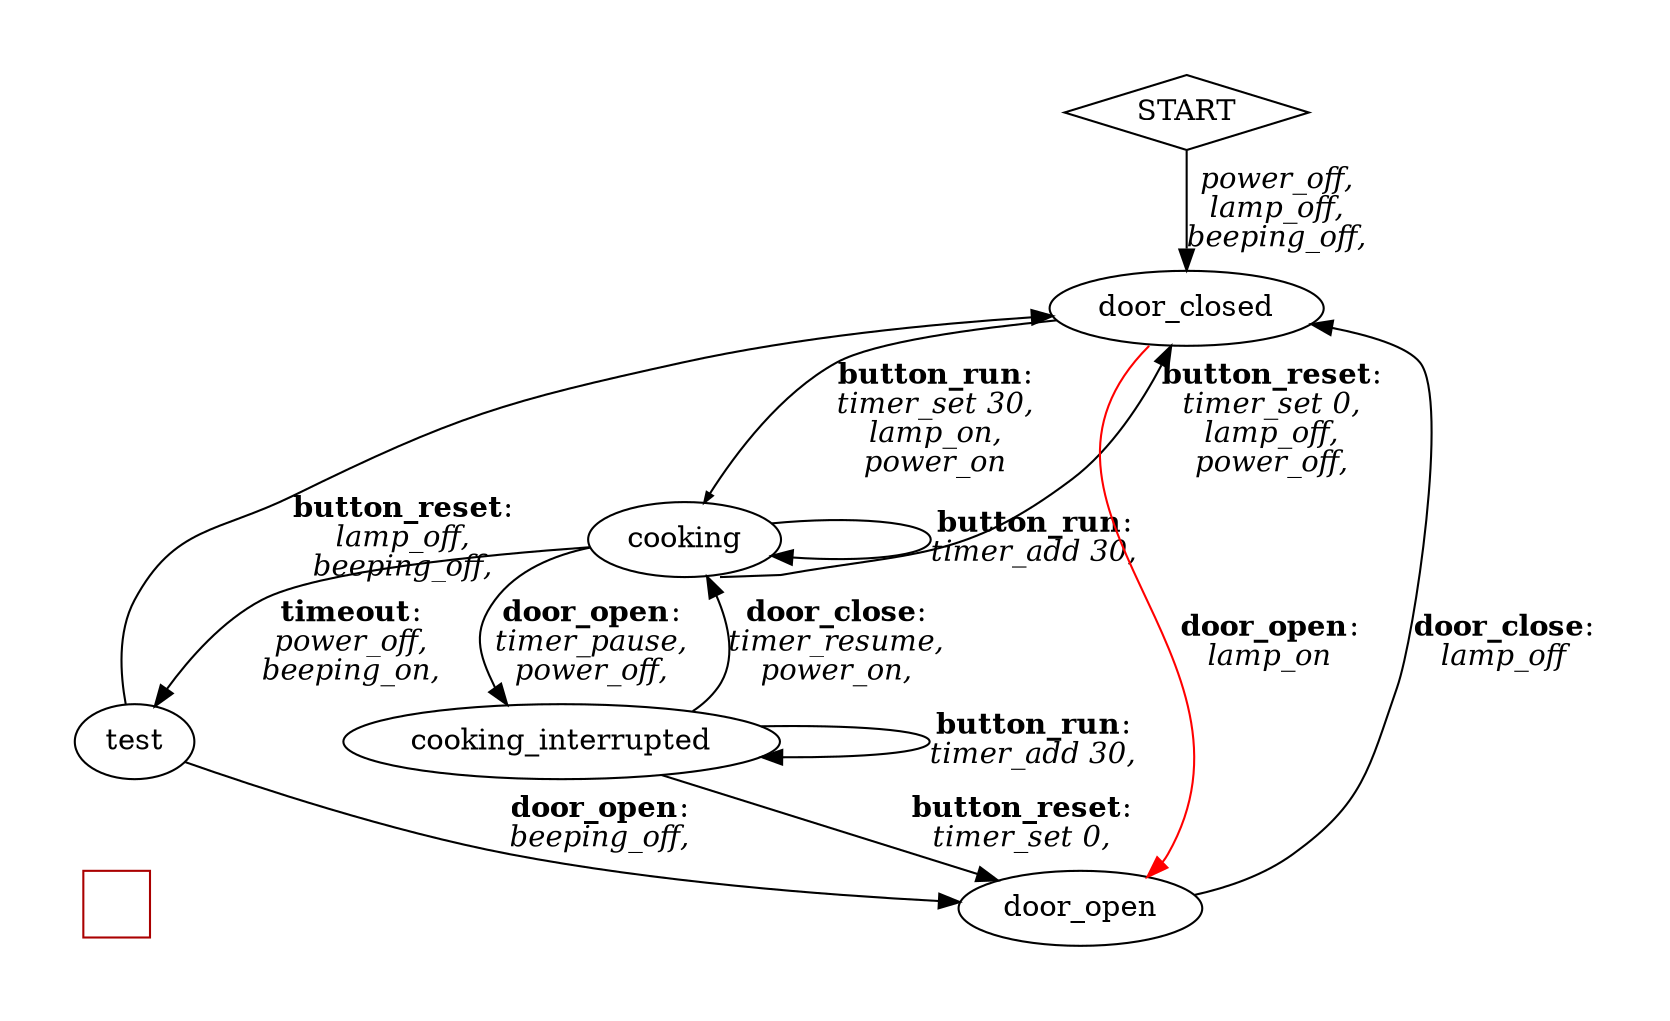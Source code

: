 // microwave_fsm
digraph microwave_fsm {
	nodesep=1 pad=0.5 ranksep=0
	_background="c 7 -#aa0000 p 4 4 4 36 4 36 36 4 36"

	START [shape=diamond]
	cooking
	cooking_completed [label=test]
	door_open
	cooking_interrupted [tooltip="oppa"]
	door_closed
	door_closed : sw -> door_open [label=<<b>door_open</b>:<br/><i>lamp_on<br/></i>>, color=red]
	door_closed -> cooking [label=<<b>button_run</b>:<br/><i>timer_set 30,<br/>lamp_on,<br/>power_on<br/></i>>, arrowsize=0.5]
	door_open -> door_closed [label=<<b>door_close</b>:<br/><i>lamp_off<br/></i>>, tooltip="oppa"]
	cooking:se -> door_closed [label=<<b>button_reset</b>:<br/><i>timer_set 0,<br/>lamp_off,<br/>power_off,<br/></i>>]
	cooking -> cooking [label=<<b>button_run</b>:<br/><i>timer_add 30,<br/></i>>]
	cooking -> cooking_interrupted [label=<<b>door_open</b>:<br/><i>timer_pause,<br/>power_off,<br/></i>>]
	cooking -> cooking_completed [label=<<b>timeout</b>:<br/><i>power_off,<br/>beeping_on,<br/></i>>]
	cooking_interrupted -> cooking [label=<<b>door_close</b>:<br/><i>timer_resume,<br/>power_on,<br/></i>>]
	cooking_interrupted -> door_open [label=<<b>button_reset</b>:<br/><i>timer_set 0,<br/></i>>]
	cooking_interrupted -> cooking_interrupted [label=<<b>button_run</b>:<br/><i>timer_add 30,<br/></i>>]
	cooking_completed -> door_open [label=<<b>door_open</b>:<br/><i>beeping_off,<br/></i>>]
	cooking_completed -> door_closed [label=<<b>button_reset</b>:<br/><i>lamp_off,<br/>beeping_off,<br/></i>>]
	START -> door_closed [label=<<i>power_off,<br/>lamp_off,<br/>beeping_off,<br/></i>>]
}
